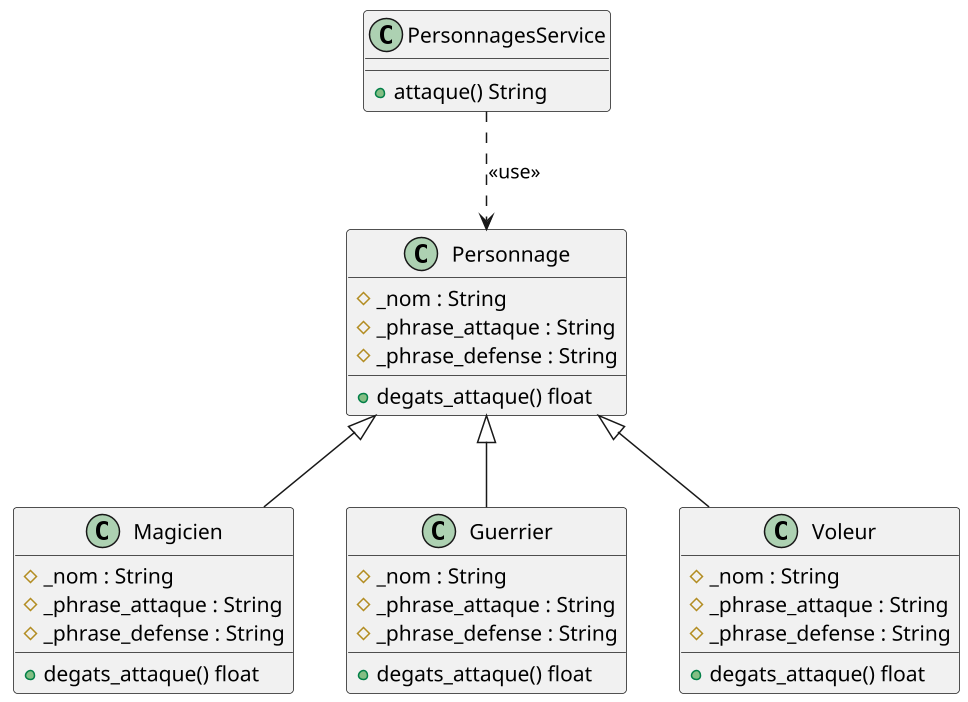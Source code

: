 @startuml
scale 1.5

class Personnage {
	#_nom : String
	#_phrase_attaque : String
	#_phrase_defense : String
	+degats_attaque() float    
	}

class PersonnagesService {
	+attaque() String
}

class Magicien {
	#_nom : String
	#_phrase_attaque : String
	#_phrase_defense : String
	+degats_attaque() float    
}

class Guerrier {
	#_nom : String
	#_phrase_attaque : String
	#_phrase_defense : String
	+degats_attaque() float    
}

class Voleur {
	#_nom : String
	#_phrase_attaque : String
	#_phrase_defense : String
	+degats_attaque() float    
}

PersonnagesService ..> Personnage : <<use>>
Personnage <|-- Magicien
Personnage <|-- Guerrier
Personnage <|-- Voleur
@enduml